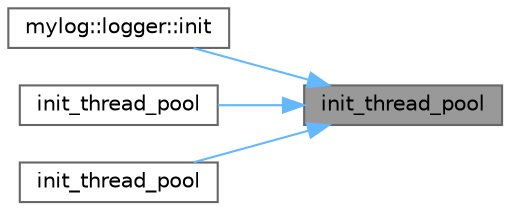 digraph "init_thread_pool"
{
 // LATEX_PDF_SIZE
  bgcolor="transparent";
  edge [fontname=Helvetica,fontsize=10,labelfontname=Helvetica,labelfontsize=10];
  node [fontname=Helvetica,fontsize=10,shape=box,height=0.2,width=0.4];
  rankdir="RL";
  Node1 [id="Node000001",label="init_thread_pool",height=0.2,width=0.4,color="gray40", fillcolor="grey60", style="filled", fontcolor="black",tooltip=" "];
  Node1 -> Node2 [id="edge1_Node000001_Node000002",dir="back",color="steelblue1",style="solid",tooltip=" "];
  Node2 [id="Node000002",label="mylog::logger::init",height=0.2,width=0.4,color="grey40", fillcolor="white", style="filled",URL="$classmylog_1_1logger.html#a717ce65eabfcc05166b6f8ab43b63322",tooltip=" "];
  Node1 -> Node3 [id="edge2_Node000001_Node000003",dir="back",color="steelblue1",style="solid",tooltip=" "];
  Node3 [id="Node000003",label="init_thread_pool",height=0.2,width=0.4,color="grey40", fillcolor="white", style="filled",URL="$namespacespdlog.html#aacc0c8b5267a5174394731e7cef29b2c",tooltip=" "];
  Node1 -> Node4 [id="edge3_Node000001_Node000004",dir="back",color="steelblue1",style="solid",tooltip=" "];
  Node4 [id="Node000004",label="init_thread_pool",height=0.2,width=0.4,color="grey40", fillcolor="white", style="filled",URL="$namespacespdlog.html#a1966f93b12a94db65bbec41d0833a329",tooltip=" "];
}
